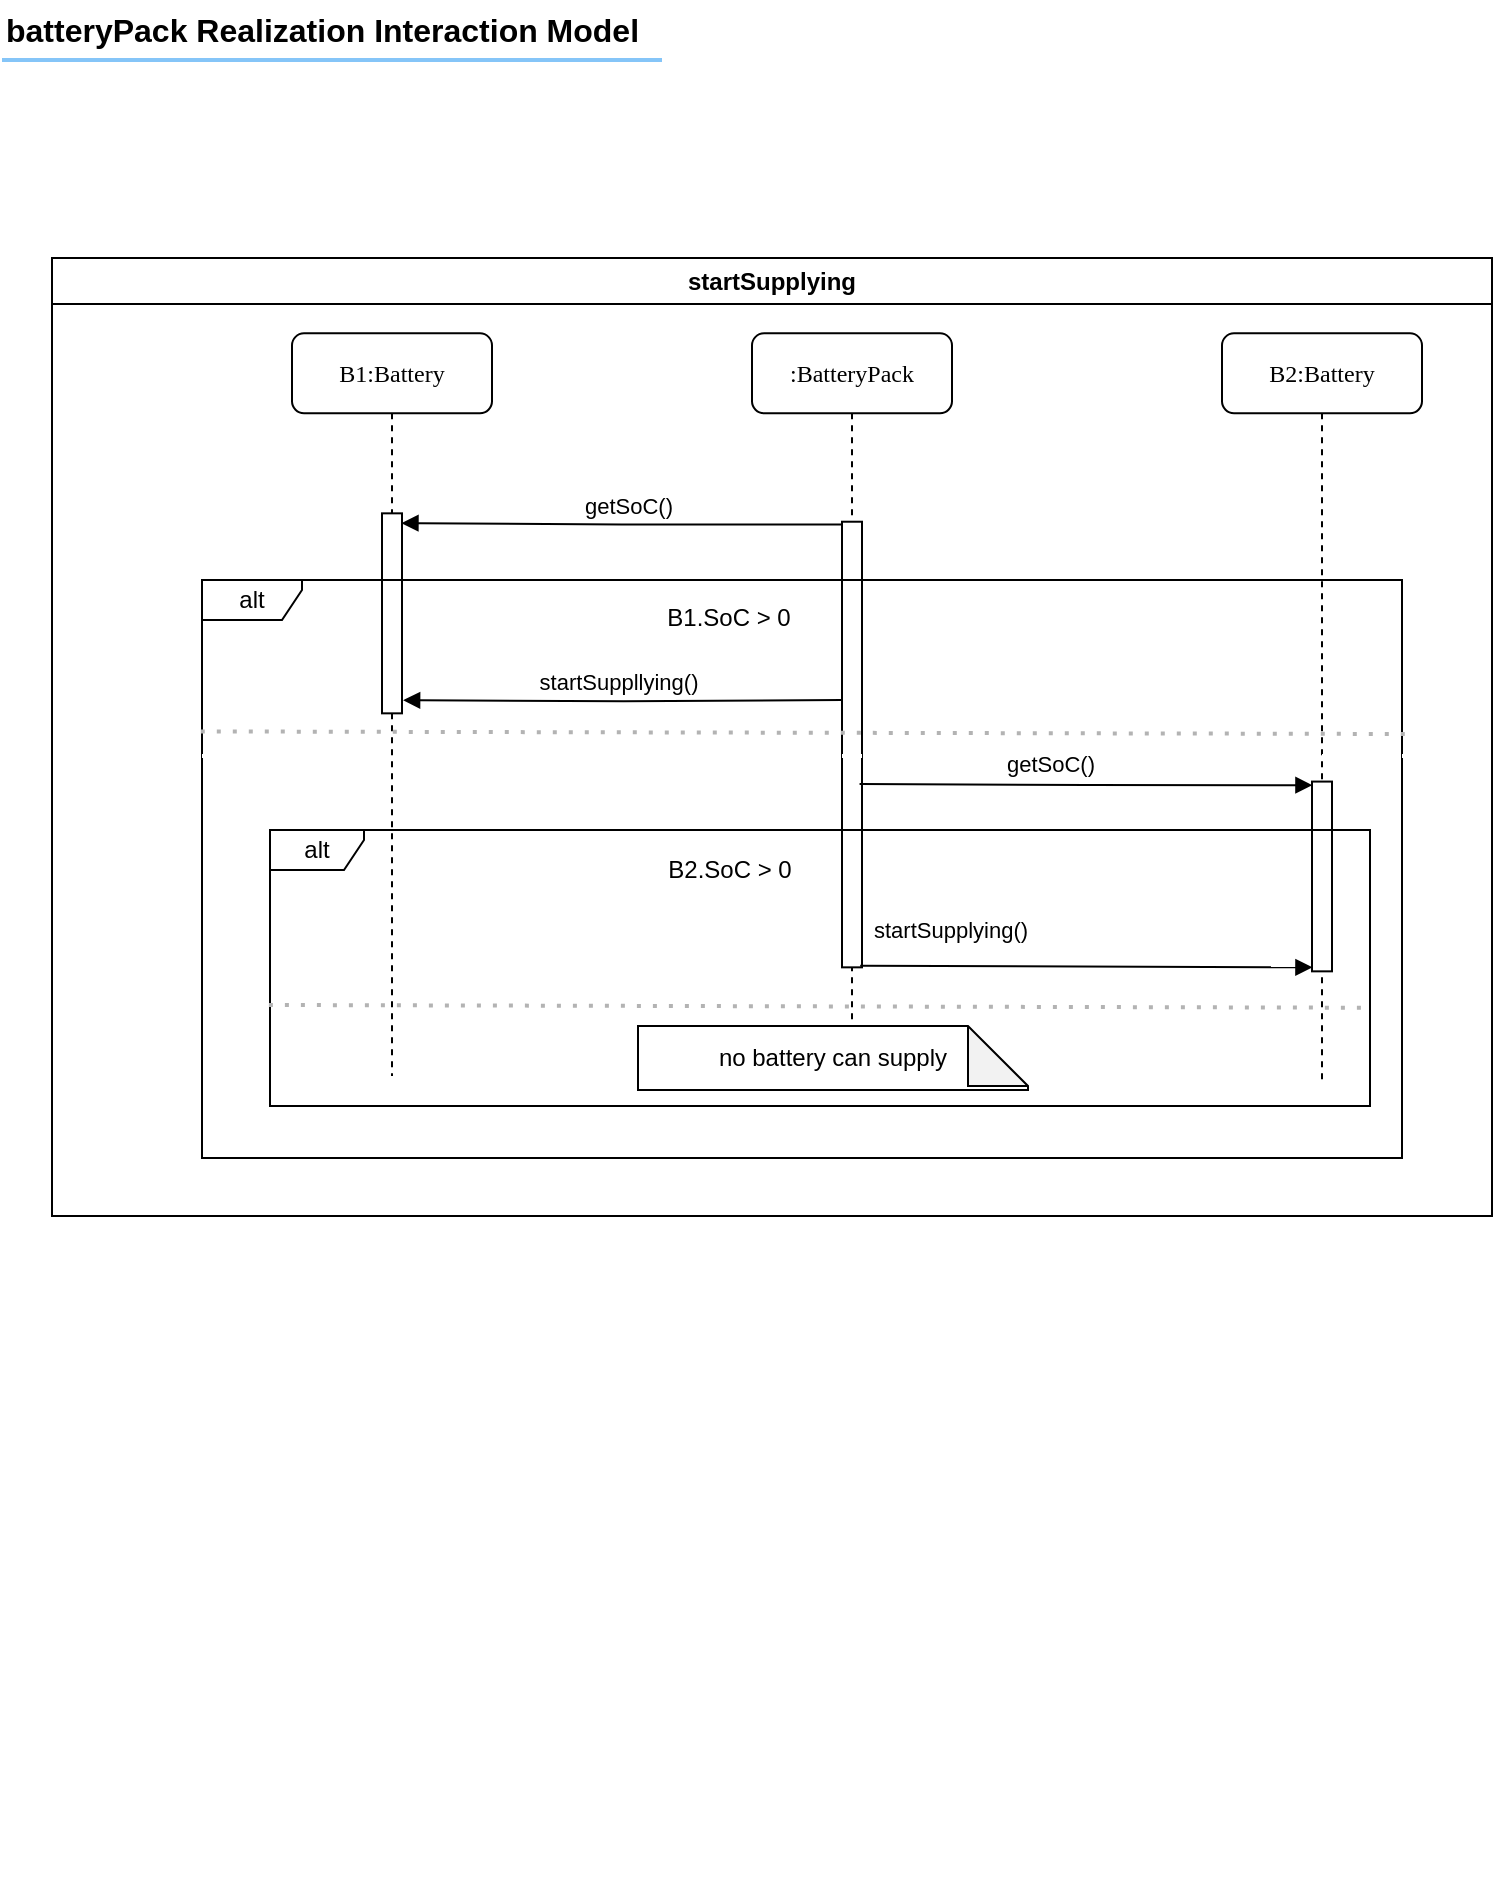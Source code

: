 <mxfile version="26.0.6">
  <diagram name="Page-1" id="mjTT1x47Fcei4zEt5tH7">
    <mxGraphModel dx="1289" dy="690" grid="1" gridSize="10" guides="1" tooltips="1" connect="1" arrows="1" fold="1" page="1" pageScale="1" pageWidth="850" pageHeight="1100" math="0" shadow="0">
      <root>
        <mxCell id="0" />
        <mxCell id="1" parent="0" />
        <mxCell id="pkoIFwFUGQ6euqZauWuU-1" value="" style="group" parent="1" vertex="1" connectable="0">
          <mxGeometry x="65" y="169" width="720" height="810" as="geometry" />
        </mxCell>
        <mxCell id="pkoIFwFUGQ6euqZauWuU-2" value=":BatteryPack" style="shape=umlLifeline;perimeter=lifelinePerimeter;whiteSpace=wrap;html=1;container=1;collapsible=0;recursiveResize=0;outlineConnect=0;rounded=1;shadow=0;comic=0;labelBackgroundColor=none;strokeWidth=1;fontFamily=Verdana;fontSize=12;align=center;" parent="pkoIFwFUGQ6euqZauWuU-1" vertex="1">
          <mxGeometry x="350" y="37.67" width="100" height="376.33" as="geometry" />
        </mxCell>
        <mxCell id="pkoIFwFUGQ6euqZauWuU-3" value="" style="html=1;points=[];perimeter=orthogonalPerimeter;rounded=0;shadow=0;comic=0;labelBackgroundColor=none;strokeWidth=1;fontFamily=Verdana;fontSize=12;align=center;" parent="pkoIFwFUGQ6euqZauWuU-2" vertex="1">
          <mxGeometry x="45" y="94.19" width="10" height="222.81" as="geometry" />
        </mxCell>
        <mxCell id="pkoIFwFUGQ6euqZauWuU-4" value="B1:Battery" style="shape=umlLifeline;perimeter=lifelinePerimeter;whiteSpace=wrap;html=1;container=1;collapsible=0;recursiveResize=0;outlineConnect=0;rounded=1;shadow=0;comic=0;labelBackgroundColor=none;strokeWidth=1;fontFamily=Verdana;fontSize=12;align=center;" parent="pkoIFwFUGQ6euqZauWuU-1" vertex="1">
          <mxGeometry x="120" y="37.67" width="100" height="371.33" as="geometry" />
        </mxCell>
        <mxCell id="pkoIFwFUGQ6euqZauWuU-5" value="" style="html=1;points=[];perimeter=orthogonalPerimeter;rounded=0;shadow=0;comic=0;labelBackgroundColor=none;strokeWidth=1;fontFamily=Verdana;fontSize=12;align=center;" parent="pkoIFwFUGQ6euqZauWuU-4" vertex="1">
          <mxGeometry x="45" y="90" width="10" height="100" as="geometry" />
        </mxCell>
        <mxCell id="pkoIFwFUGQ6euqZauWuU-6" value="B2:Battery" style="shape=umlLifeline;perimeter=lifelinePerimeter;whiteSpace=wrap;html=1;container=1;collapsible=0;recursiveResize=0;outlineConnect=0;rounded=1;shadow=0;comic=0;labelBackgroundColor=none;strokeWidth=1;fontFamily=Verdana;fontSize=12;align=center;" parent="pkoIFwFUGQ6euqZauWuU-1" vertex="1">
          <mxGeometry x="585" y="37.67" width="100" height="375.33" as="geometry" />
        </mxCell>
        <mxCell id="pkoIFwFUGQ6euqZauWuU-7" value="" style="html=1;points=[];perimeter=orthogonalPerimeter;rounded=0;shadow=0;comic=0;labelBackgroundColor=none;strokeWidth=1;fontFamily=Verdana;fontSize=12;align=center;" parent="pkoIFwFUGQ6euqZauWuU-6" vertex="1">
          <mxGeometry x="45" y="224.12" width="10" height="94.88" as="geometry" />
        </mxCell>
        <mxCell id="pkoIFwFUGQ6euqZauWuU-37" style="edgeStyle=orthogonalEdgeStyle;rounded=0;orthogonalLoop=1;jettySize=auto;html=1;entryX=0.973;entryY=0.049;entryDx=0;entryDy=0;entryPerimeter=0;exitX=-0.041;exitY=0.006;exitDx=0;exitDy=0;exitPerimeter=0;endArrow=block;endFill=1;" parent="pkoIFwFUGQ6euqZauWuU-1" source="pkoIFwFUGQ6euqZauWuU-3" target="pkoIFwFUGQ6euqZauWuU-5" edge="1">
          <mxGeometry relative="1" as="geometry">
            <Array as="points">
              <mxPoint x="285" y="133" />
            </Array>
          </mxGeometry>
        </mxCell>
        <mxCell id="pkoIFwFUGQ6euqZauWuU-38" value="getSoC()" style="edgeLabel;html=1;align=center;verticalAlign=middle;resizable=0;points=[];labelBackgroundColor=none;" parent="pkoIFwFUGQ6euqZauWuU-37" vertex="1" connectable="0">
          <mxGeometry x="-0.023" relative="1" as="geometry">
            <mxPoint x="1" y="-9" as="offset" />
          </mxGeometry>
        </mxCell>
        <mxCell id="pkoIFwFUGQ6euqZauWuU-8" value="startSupplying" style="swimlane;whiteSpace=wrap;html=1;startSize=23;fillColor=default;" parent="pkoIFwFUGQ6euqZauWuU-1" vertex="1">
          <mxGeometry width="720" height="479" as="geometry" />
        </mxCell>
        <mxCell id="pkoIFwFUGQ6euqZauWuU-16" value="alt" style="shape=umlFrame;whiteSpace=wrap;html=1;pointerEvents=0;width=50;height=20;" parent="pkoIFwFUGQ6euqZauWuU-8" vertex="1">
          <mxGeometry x="75" y="161" width="600" height="289" as="geometry" />
        </mxCell>
        <mxCell id="pkoIFwFUGQ6euqZauWuU-39" style="edgeStyle=orthogonalEdgeStyle;rounded=0;orthogonalLoop=1;jettySize=auto;html=1;entryX=-0.056;entryY=0.338;entryDx=0;entryDy=0;entryPerimeter=0;endArrow=none;endFill=0;startArrow=block;startFill=1;" parent="pkoIFwFUGQ6euqZauWuU-8" edge="1">
          <mxGeometry relative="1" as="geometry">
            <mxPoint x="175.56" y="221.092" as="sourcePoint" />
            <Array as="points" />
            <mxPoint x="395.0" y="221.031" as="targetPoint" />
          </mxGeometry>
        </mxCell>
        <mxCell id="pkoIFwFUGQ6euqZauWuU-40" value="startSuppllying()" style="edgeLabel;html=1;align=center;verticalAlign=middle;resizable=0;points=[];labelBackgroundColor=none;" parent="pkoIFwFUGQ6euqZauWuU-39" vertex="1" connectable="0">
          <mxGeometry x="-0.021" relative="1" as="geometry">
            <mxPoint y="-10" as="offset" />
          </mxGeometry>
        </mxCell>
        <mxCell id="pkoIFwFUGQ6euqZauWuU-49" value="alt" style="shape=umlFrame;whiteSpace=wrap;html=1;pointerEvents=0;width=47;height=20;" parent="pkoIFwFUGQ6euqZauWuU-8" vertex="1">
          <mxGeometry x="109" y="286" width="550" height="138" as="geometry" />
        </mxCell>
        <mxCell id="pkoIFwFUGQ6euqZauWuU-50" value="" style="endArrow=none;dashed=1;html=1;dashPattern=1 3;strokeWidth=2;rounded=0;strokeColor=#FFFFFF;exitX=-0.002;exitY=0.267;exitDx=0;exitDy=0;exitPerimeter=0;entryX=1.002;entryY=0.267;entryDx=0;entryDy=0;entryPerimeter=0;comic=0;" parent="pkoIFwFUGQ6euqZauWuU-8" edge="1">
          <mxGeometry width="50" height="50" relative="1" as="geometry">
            <mxPoint x="75.0" y="249.003" as="sourcePoint" />
            <mxPoint x="677.4" y="249.003" as="targetPoint" />
          </mxGeometry>
        </mxCell>
        <mxCell id="pkoIFwFUGQ6euqZauWuU-51" value="" style="endArrow=none;dashed=1;html=1;dashPattern=1 3;strokeWidth=2;rounded=0;strokeColor=#B3B3B3;exitX=-0.001;exitY=0.634;exitDx=0;exitDy=0;exitPerimeter=0;entryX=0.998;entryY=0.644;entryDx=0;entryDy=0;entryPerimeter=0;" parent="pkoIFwFUGQ6euqZauWuU-8" source="pkoIFwFUGQ6euqZauWuU-49" target="pkoIFwFUGQ6euqZauWuU-49" edge="1">
          <mxGeometry width="50" height="50" relative="1" as="geometry">
            <mxPoint x="84" y="248" as="sourcePoint" />
            <mxPoint x="686" y="248" as="targetPoint" />
          </mxGeometry>
        </mxCell>
        <mxCell id="pkoIFwFUGQ6euqZauWuU-52" value="B1.SoC &amp;gt; 0" style="text;html=1;align=center;verticalAlign=middle;whiteSpace=wrap;rounded=0;fillColor=default;" parent="pkoIFwFUGQ6euqZauWuU-8" vertex="1">
          <mxGeometry x="299" y="165" width="79" height="30" as="geometry" />
        </mxCell>
        <mxCell id="pkoIFwFUGQ6euqZauWuU-54" value="B2.SoC &amp;gt; 0" style="text;html=1;align=center;verticalAlign=middle;whiteSpace=wrap;rounded=0;strokeColor=#FFFFFF;comic=0;" parent="pkoIFwFUGQ6euqZauWuU-8" vertex="1">
          <mxGeometry x="303.5" y="290.5" width="70" height="30" as="geometry" />
        </mxCell>
        <mxCell id="pkoIFwFUGQ6euqZauWuU-57" value="no battery can supply" style="shape=note;whiteSpace=wrap;html=1;backgroundOutline=1;darkOpacity=0.05;" parent="pkoIFwFUGQ6euqZauWuU-8" vertex="1">
          <mxGeometry x="293" y="384" width="195" height="32" as="geometry" />
        </mxCell>
        <mxCell id="pkoIFwFUGQ6euqZauWuU-58" value="" style="endArrow=none;dashed=1;html=1;dashPattern=1 3;strokeWidth=2;rounded=0;strokeColor=#B3B3B3;exitX=-0.001;exitY=0.262;exitDx=0;exitDy=0;exitPerimeter=0;" parent="pkoIFwFUGQ6euqZauWuU-8" source="pkoIFwFUGQ6euqZauWuU-16" edge="1">
          <mxGeometry width="50" height="50" relative="1" as="geometry">
            <mxPoint x="72" y="238" as="sourcePoint" />
            <mxPoint x="677" y="238" as="targetPoint" />
          </mxGeometry>
        </mxCell>
        <mxCell id="pkoIFwFUGQ6euqZauWuU-45" value="&lt;b&gt;batteryPack Realization Interaction Model&lt;/b&gt;" style="text;fontSize=16;verticalAlign=middle;strokeColor=none;fillColor=none;whiteSpace=wrap;html=1;" parent="1" vertex="1">
          <mxGeometry x="40" y="40" width="510" height="30" as="geometry" />
        </mxCell>
        <mxCell id="pkoIFwFUGQ6euqZauWuU-46" value="" style="dashed=0;shape=line;strokeWidth=2;noLabel=1;strokeColor=#0C8CF2;opacity=50;" parent="1" vertex="1">
          <mxGeometry x="40" y="65" width="330" height="10" as="geometry" />
        </mxCell>
        <mxCell id="pkoIFwFUGQ6euqZauWuU-41" style="edgeStyle=orthogonalEdgeStyle;rounded=0;orthogonalLoop=1;jettySize=auto;html=1;entryX=0.022;entryY=0.019;entryDx=0;entryDy=0;entryPerimeter=0;exitX=0.879;exitY=0.012;exitDx=0;exitDy=0;exitPerimeter=0;endArrow=block;endFill=1;" parent="1" target="pkoIFwFUGQ6euqZauWuU-7" edge="1">
          <mxGeometry relative="1" as="geometry">
            <mxPoint x="468.79" y="432.01" as="sourcePoint" />
          </mxGeometry>
        </mxCell>
        <mxCell id="pkoIFwFUGQ6euqZauWuU-42" value="getSoC()" style="edgeLabel;html=1;align=center;verticalAlign=middle;resizable=0;points=[];labelBackgroundColor=none;" parent="pkoIFwFUGQ6euqZauWuU-41" vertex="1" connectable="0">
          <mxGeometry x="0.011" y="1" relative="1" as="geometry">
            <mxPoint x="-19" y="-10" as="offset" />
          </mxGeometry>
        </mxCell>
        <mxCell id="pkoIFwFUGQ6euqZauWuU-43" style="rounded=0;orthogonalLoop=1;jettySize=auto;html=1;entryX=0.022;entryY=0.979;entryDx=0;entryDy=0;entryPerimeter=0;endArrow=block;endFill=1;exitX=0.91;exitY=0.96;exitDx=0;exitDy=0;exitPerimeter=0;" parent="1" target="pkoIFwFUGQ6euqZauWuU-7" edge="1">
          <mxGeometry relative="1" as="geometry">
            <mxPoint x="469.1" y="522.838" as="sourcePoint" />
          </mxGeometry>
        </mxCell>
        <mxCell id="pkoIFwFUGQ6euqZauWuU-44" value="startSupplying()" style="edgeLabel;html=1;align=left;verticalAlign=middle;resizable=0;points=[];labelBackgroundColor=none;" parent="pkoIFwFUGQ6euqZauWuU-43" vertex="1" connectable="0">
          <mxGeometry x="0.025" y="1" relative="1" as="geometry">
            <mxPoint x="-111" y="-18" as="offset" />
          </mxGeometry>
        </mxCell>
      </root>
    </mxGraphModel>
  </diagram>
</mxfile>
